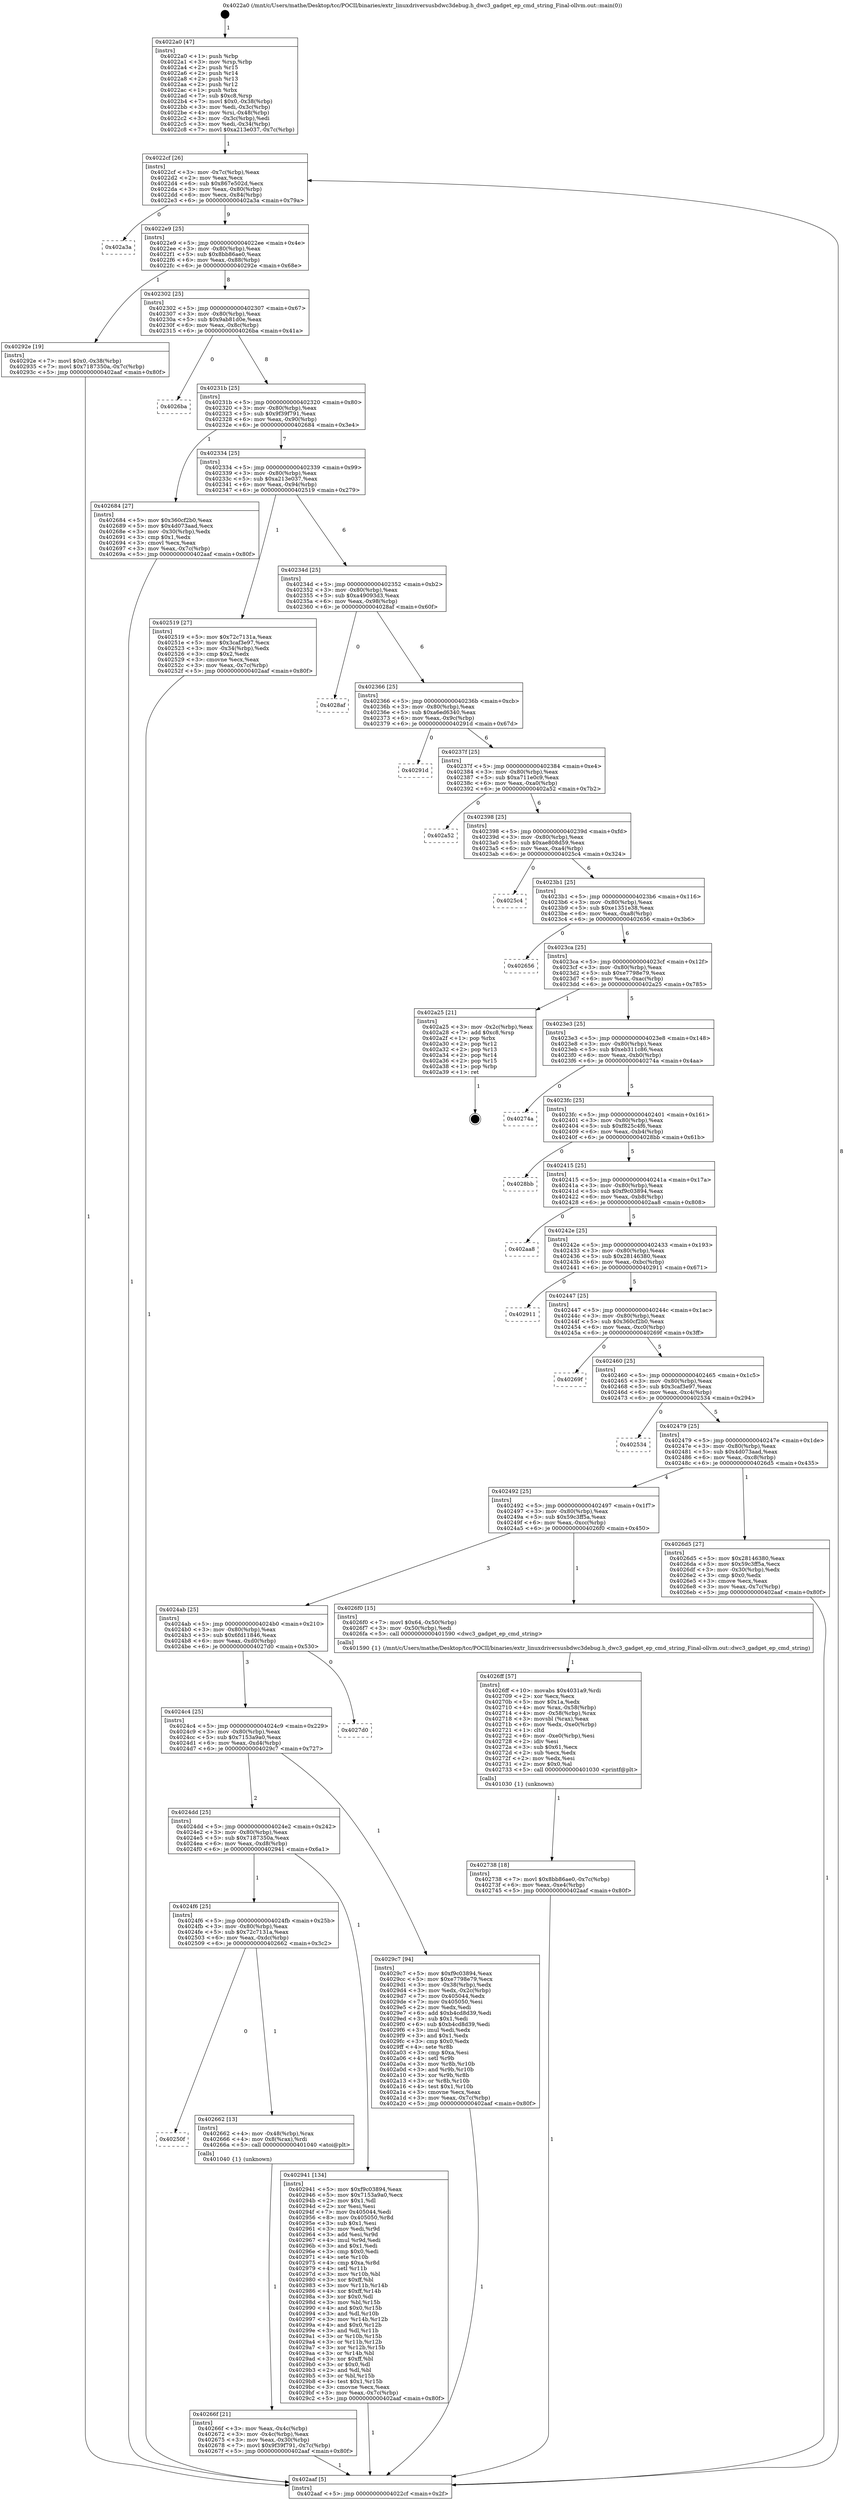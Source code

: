 digraph "0x4022a0" {
  label = "0x4022a0 (/mnt/c/Users/mathe/Desktop/tcc/POCII/binaries/extr_linuxdriversusbdwc3debug.h_dwc3_gadget_ep_cmd_string_Final-ollvm.out::main(0))"
  labelloc = "t"
  node[shape=record]

  Entry [label="",width=0.3,height=0.3,shape=circle,fillcolor=black,style=filled]
  "0x4022cf" [label="{
     0x4022cf [26]\l
     | [instrs]\l
     &nbsp;&nbsp;0x4022cf \<+3\>: mov -0x7c(%rbp),%eax\l
     &nbsp;&nbsp;0x4022d2 \<+2\>: mov %eax,%ecx\l
     &nbsp;&nbsp;0x4022d4 \<+6\>: sub $0x867e502d,%ecx\l
     &nbsp;&nbsp;0x4022da \<+3\>: mov %eax,-0x80(%rbp)\l
     &nbsp;&nbsp;0x4022dd \<+6\>: mov %ecx,-0x84(%rbp)\l
     &nbsp;&nbsp;0x4022e3 \<+6\>: je 0000000000402a3a \<main+0x79a\>\l
  }"]
  "0x402a3a" [label="{
     0x402a3a\l
  }", style=dashed]
  "0x4022e9" [label="{
     0x4022e9 [25]\l
     | [instrs]\l
     &nbsp;&nbsp;0x4022e9 \<+5\>: jmp 00000000004022ee \<main+0x4e\>\l
     &nbsp;&nbsp;0x4022ee \<+3\>: mov -0x80(%rbp),%eax\l
     &nbsp;&nbsp;0x4022f1 \<+5\>: sub $0x8bb86ae0,%eax\l
     &nbsp;&nbsp;0x4022f6 \<+6\>: mov %eax,-0x88(%rbp)\l
     &nbsp;&nbsp;0x4022fc \<+6\>: je 000000000040292e \<main+0x68e\>\l
  }"]
  Exit [label="",width=0.3,height=0.3,shape=circle,fillcolor=black,style=filled,peripheries=2]
  "0x40292e" [label="{
     0x40292e [19]\l
     | [instrs]\l
     &nbsp;&nbsp;0x40292e \<+7\>: movl $0x0,-0x38(%rbp)\l
     &nbsp;&nbsp;0x402935 \<+7\>: movl $0x7187350a,-0x7c(%rbp)\l
     &nbsp;&nbsp;0x40293c \<+5\>: jmp 0000000000402aaf \<main+0x80f\>\l
  }"]
  "0x402302" [label="{
     0x402302 [25]\l
     | [instrs]\l
     &nbsp;&nbsp;0x402302 \<+5\>: jmp 0000000000402307 \<main+0x67\>\l
     &nbsp;&nbsp;0x402307 \<+3\>: mov -0x80(%rbp),%eax\l
     &nbsp;&nbsp;0x40230a \<+5\>: sub $0x9ab81d0e,%eax\l
     &nbsp;&nbsp;0x40230f \<+6\>: mov %eax,-0x8c(%rbp)\l
     &nbsp;&nbsp;0x402315 \<+6\>: je 00000000004026ba \<main+0x41a\>\l
  }"]
  "0x402738" [label="{
     0x402738 [18]\l
     | [instrs]\l
     &nbsp;&nbsp;0x402738 \<+7\>: movl $0x8bb86ae0,-0x7c(%rbp)\l
     &nbsp;&nbsp;0x40273f \<+6\>: mov %eax,-0xe4(%rbp)\l
     &nbsp;&nbsp;0x402745 \<+5\>: jmp 0000000000402aaf \<main+0x80f\>\l
  }"]
  "0x4026ba" [label="{
     0x4026ba\l
  }", style=dashed]
  "0x40231b" [label="{
     0x40231b [25]\l
     | [instrs]\l
     &nbsp;&nbsp;0x40231b \<+5\>: jmp 0000000000402320 \<main+0x80\>\l
     &nbsp;&nbsp;0x402320 \<+3\>: mov -0x80(%rbp),%eax\l
     &nbsp;&nbsp;0x402323 \<+5\>: sub $0x9f39f791,%eax\l
     &nbsp;&nbsp;0x402328 \<+6\>: mov %eax,-0x90(%rbp)\l
     &nbsp;&nbsp;0x40232e \<+6\>: je 0000000000402684 \<main+0x3e4\>\l
  }"]
  "0x4026ff" [label="{
     0x4026ff [57]\l
     | [instrs]\l
     &nbsp;&nbsp;0x4026ff \<+10\>: movabs $0x4031a9,%rdi\l
     &nbsp;&nbsp;0x402709 \<+2\>: xor %ecx,%ecx\l
     &nbsp;&nbsp;0x40270b \<+5\>: mov $0x1a,%edx\l
     &nbsp;&nbsp;0x402710 \<+4\>: mov %rax,-0x58(%rbp)\l
     &nbsp;&nbsp;0x402714 \<+4\>: mov -0x58(%rbp),%rax\l
     &nbsp;&nbsp;0x402718 \<+3\>: movsbl (%rax),%eax\l
     &nbsp;&nbsp;0x40271b \<+6\>: mov %edx,-0xe0(%rbp)\l
     &nbsp;&nbsp;0x402721 \<+1\>: cltd\l
     &nbsp;&nbsp;0x402722 \<+6\>: mov -0xe0(%rbp),%esi\l
     &nbsp;&nbsp;0x402728 \<+2\>: idiv %esi\l
     &nbsp;&nbsp;0x40272a \<+3\>: sub $0x61,%ecx\l
     &nbsp;&nbsp;0x40272d \<+2\>: sub %ecx,%edx\l
     &nbsp;&nbsp;0x40272f \<+2\>: mov %edx,%esi\l
     &nbsp;&nbsp;0x402731 \<+2\>: mov $0x0,%al\l
     &nbsp;&nbsp;0x402733 \<+5\>: call 0000000000401030 \<printf@plt\>\l
     | [calls]\l
     &nbsp;&nbsp;0x401030 \{1\} (unknown)\l
  }"]
  "0x402684" [label="{
     0x402684 [27]\l
     | [instrs]\l
     &nbsp;&nbsp;0x402684 \<+5\>: mov $0x360cf2b0,%eax\l
     &nbsp;&nbsp;0x402689 \<+5\>: mov $0x4d073aad,%ecx\l
     &nbsp;&nbsp;0x40268e \<+3\>: mov -0x30(%rbp),%edx\l
     &nbsp;&nbsp;0x402691 \<+3\>: cmp $0x1,%edx\l
     &nbsp;&nbsp;0x402694 \<+3\>: cmovl %ecx,%eax\l
     &nbsp;&nbsp;0x402697 \<+3\>: mov %eax,-0x7c(%rbp)\l
     &nbsp;&nbsp;0x40269a \<+5\>: jmp 0000000000402aaf \<main+0x80f\>\l
  }"]
  "0x402334" [label="{
     0x402334 [25]\l
     | [instrs]\l
     &nbsp;&nbsp;0x402334 \<+5\>: jmp 0000000000402339 \<main+0x99\>\l
     &nbsp;&nbsp;0x402339 \<+3\>: mov -0x80(%rbp),%eax\l
     &nbsp;&nbsp;0x40233c \<+5\>: sub $0xa213e037,%eax\l
     &nbsp;&nbsp;0x402341 \<+6\>: mov %eax,-0x94(%rbp)\l
     &nbsp;&nbsp;0x402347 \<+6\>: je 0000000000402519 \<main+0x279\>\l
  }"]
  "0x40266f" [label="{
     0x40266f [21]\l
     | [instrs]\l
     &nbsp;&nbsp;0x40266f \<+3\>: mov %eax,-0x4c(%rbp)\l
     &nbsp;&nbsp;0x402672 \<+3\>: mov -0x4c(%rbp),%eax\l
     &nbsp;&nbsp;0x402675 \<+3\>: mov %eax,-0x30(%rbp)\l
     &nbsp;&nbsp;0x402678 \<+7\>: movl $0x9f39f791,-0x7c(%rbp)\l
     &nbsp;&nbsp;0x40267f \<+5\>: jmp 0000000000402aaf \<main+0x80f\>\l
  }"]
  "0x402519" [label="{
     0x402519 [27]\l
     | [instrs]\l
     &nbsp;&nbsp;0x402519 \<+5\>: mov $0x72c7131a,%eax\l
     &nbsp;&nbsp;0x40251e \<+5\>: mov $0x3caf3e97,%ecx\l
     &nbsp;&nbsp;0x402523 \<+3\>: mov -0x34(%rbp),%edx\l
     &nbsp;&nbsp;0x402526 \<+3\>: cmp $0x2,%edx\l
     &nbsp;&nbsp;0x402529 \<+3\>: cmovne %ecx,%eax\l
     &nbsp;&nbsp;0x40252c \<+3\>: mov %eax,-0x7c(%rbp)\l
     &nbsp;&nbsp;0x40252f \<+5\>: jmp 0000000000402aaf \<main+0x80f\>\l
  }"]
  "0x40234d" [label="{
     0x40234d [25]\l
     | [instrs]\l
     &nbsp;&nbsp;0x40234d \<+5\>: jmp 0000000000402352 \<main+0xb2\>\l
     &nbsp;&nbsp;0x402352 \<+3\>: mov -0x80(%rbp),%eax\l
     &nbsp;&nbsp;0x402355 \<+5\>: sub $0xa49093d3,%eax\l
     &nbsp;&nbsp;0x40235a \<+6\>: mov %eax,-0x98(%rbp)\l
     &nbsp;&nbsp;0x402360 \<+6\>: je 00000000004028af \<main+0x60f\>\l
  }"]
  "0x402aaf" [label="{
     0x402aaf [5]\l
     | [instrs]\l
     &nbsp;&nbsp;0x402aaf \<+5\>: jmp 00000000004022cf \<main+0x2f\>\l
  }"]
  "0x4022a0" [label="{
     0x4022a0 [47]\l
     | [instrs]\l
     &nbsp;&nbsp;0x4022a0 \<+1\>: push %rbp\l
     &nbsp;&nbsp;0x4022a1 \<+3\>: mov %rsp,%rbp\l
     &nbsp;&nbsp;0x4022a4 \<+2\>: push %r15\l
     &nbsp;&nbsp;0x4022a6 \<+2\>: push %r14\l
     &nbsp;&nbsp;0x4022a8 \<+2\>: push %r13\l
     &nbsp;&nbsp;0x4022aa \<+2\>: push %r12\l
     &nbsp;&nbsp;0x4022ac \<+1\>: push %rbx\l
     &nbsp;&nbsp;0x4022ad \<+7\>: sub $0xc8,%rsp\l
     &nbsp;&nbsp;0x4022b4 \<+7\>: movl $0x0,-0x38(%rbp)\l
     &nbsp;&nbsp;0x4022bb \<+3\>: mov %edi,-0x3c(%rbp)\l
     &nbsp;&nbsp;0x4022be \<+4\>: mov %rsi,-0x48(%rbp)\l
     &nbsp;&nbsp;0x4022c2 \<+3\>: mov -0x3c(%rbp),%edi\l
     &nbsp;&nbsp;0x4022c5 \<+3\>: mov %edi,-0x34(%rbp)\l
     &nbsp;&nbsp;0x4022c8 \<+7\>: movl $0xa213e037,-0x7c(%rbp)\l
  }"]
  "0x40250f" [label="{
     0x40250f\l
  }", style=dashed]
  "0x4028af" [label="{
     0x4028af\l
  }", style=dashed]
  "0x402366" [label="{
     0x402366 [25]\l
     | [instrs]\l
     &nbsp;&nbsp;0x402366 \<+5\>: jmp 000000000040236b \<main+0xcb\>\l
     &nbsp;&nbsp;0x40236b \<+3\>: mov -0x80(%rbp),%eax\l
     &nbsp;&nbsp;0x40236e \<+5\>: sub $0xa6ed6340,%eax\l
     &nbsp;&nbsp;0x402373 \<+6\>: mov %eax,-0x9c(%rbp)\l
     &nbsp;&nbsp;0x402379 \<+6\>: je 000000000040291d \<main+0x67d\>\l
  }"]
  "0x402662" [label="{
     0x402662 [13]\l
     | [instrs]\l
     &nbsp;&nbsp;0x402662 \<+4\>: mov -0x48(%rbp),%rax\l
     &nbsp;&nbsp;0x402666 \<+4\>: mov 0x8(%rax),%rdi\l
     &nbsp;&nbsp;0x40266a \<+5\>: call 0000000000401040 \<atoi@plt\>\l
     | [calls]\l
     &nbsp;&nbsp;0x401040 \{1\} (unknown)\l
  }"]
  "0x40291d" [label="{
     0x40291d\l
  }", style=dashed]
  "0x40237f" [label="{
     0x40237f [25]\l
     | [instrs]\l
     &nbsp;&nbsp;0x40237f \<+5\>: jmp 0000000000402384 \<main+0xe4\>\l
     &nbsp;&nbsp;0x402384 \<+3\>: mov -0x80(%rbp),%eax\l
     &nbsp;&nbsp;0x402387 \<+5\>: sub $0xa711e0c9,%eax\l
     &nbsp;&nbsp;0x40238c \<+6\>: mov %eax,-0xa0(%rbp)\l
     &nbsp;&nbsp;0x402392 \<+6\>: je 0000000000402a52 \<main+0x7b2\>\l
  }"]
  "0x4024f6" [label="{
     0x4024f6 [25]\l
     | [instrs]\l
     &nbsp;&nbsp;0x4024f6 \<+5\>: jmp 00000000004024fb \<main+0x25b\>\l
     &nbsp;&nbsp;0x4024fb \<+3\>: mov -0x80(%rbp),%eax\l
     &nbsp;&nbsp;0x4024fe \<+5\>: sub $0x72c7131a,%eax\l
     &nbsp;&nbsp;0x402503 \<+6\>: mov %eax,-0xdc(%rbp)\l
     &nbsp;&nbsp;0x402509 \<+6\>: je 0000000000402662 \<main+0x3c2\>\l
  }"]
  "0x402a52" [label="{
     0x402a52\l
  }", style=dashed]
  "0x402398" [label="{
     0x402398 [25]\l
     | [instrs]\l
     &nbsp;&nbsp;0x402398 \<+5\>: jmp 000000000040239d \<main+0xfd\>\l
     &nbsp;&nbsp;0x40239d \<+3\>: mov -0x80(%rbp),%eax\l
     &nbsp;&nbsp;0x4023a0 \<+5\>: sub $0xae808d59,%eax\l
     &nbsp;&nbsp;0x4023a5 \<+6\>: mov %eax,-0xa4(%rbp)\l
     &nbsp;&nbsp;0x4023ab \<+6\>: je 00000000004025c4 \<main+0x324\>\l
  }"]
  "0x402941" [label="{
     0x402941 [134]\l
     | [instrs]\l
     &nbsp;&nbsp;0x402941 \<+5\>: mov $0xf9c03894,%eax\l
     &nbsp;&nbsp;0x402946 \<+5\>: mov $0x7153a9a0,%ecx\l
     &nbsp;&nbsp;0x40294b \<+2\>: mov $0x1,%dl\l
     &nbsp;&nbsp;0x40294d \<+2\>: xor %esi,%esi\l
     &nbsp;&nbsp;0x40294f \<+7\>: mov 0x405044,%edi\l
     &nbsp;&nbsp;0x402956 \<+8\>: mov 0x405050,%r8d\l
     &nbsp;&nbsp;0x40295e \<+3\>: sub $0x1,%esi\l
     &nbsp;&nbsp;0x402961 \<+3\>: mov %edi,%r9d\l
     &nbsp;&nbsp;0x402964 \<+3\>: add %esi,%r9d\l
     &nbsp;&nbsp;0x402967 \<+4\>: imul %r9d,%edi\l
     &nbsp;&nbsp;0x40296b \<+3\>: and $0x1,%edi\l
     &nbsp;&nbsp;0x40296e \<+3\>: cmp $0x0,%edi\l
     &nbsp;&nbsp;0x402971 \<+4\>: sete %r10b\l
     &nbsp;&nbsp;0x402975 \<+4\>: cmp $0xa,%r8d\l
     &nbsp;&nbsp;0x402979 \<+4\>: setl %r11b\l
     &nbsp;&nbsp;0x40297d \<+3\>: mov %r10b,%bl\l
     &nbsp;&nbsp;0x402980 \<+3\>: xor $0xff,%bl\l
     &nbsp;&nbsp;0x402983 \<+3\>: mov %r11b,%r14b\l
     &nbsp;&nbsp;0x402986 \<+4\>: xor $0xff,%r14b\l
     &nbsp;&nbsp;0x40298a \<+3\>: xor $0x0,%dl\l
     &nbsp;&nbsp;0x40298d \<+3\>: mov %bl,%r15b\l
     &nbsp;&nbsp;0x402990 \<+4\>: and $0x0,%r15b\l
     &nbsp;&nbsp;0x402994 \<+3\>: and %dl,%r10b\l
     &nbsp;&nbsp;0x402997 \<+3\>: mov %r14b,%r12b\l
     &nbsp;&nbsp;0x40299a \<+4\>: and $0x0,%r12b\l
     &nbsp;&nbsp;0x40299e \<+3\>: and %dl,%r11b\l
     &nbsp;&nbsp;0x4029a1 \<+3\>: or %r10b,%r15b\l
     &nbsp;&nbsp;0x4029a4 \<+3\>: or %r11b,%r12b\l
     &nbsp;&nbsp;0x4029a7 \<+3\>: xor %r12b,%r15b\l
     &nbsp;&nbsp;0x4029aa \<+3\>: or %r14b,%bl\l
     &nbsp;&nbsp;0x4029ad \<+3\>: xor $0xff,%bl\l
     &nbsp;&nbsp;0x4029b0 \<+3\>: or $0x0,%dl\l
     &nbsp;&nbsp;0x4029b3 \<+2\>: and %dl,%bl\l
     &nbsp;&nbsp;0x4029b5 \<+3\>: or %bl,%r15b\l
     &nbsp;&nbsp;0x4029b8 \<+4\>: test $0x1,%r15b\l
     &nbsp;&nbsp;0x4029bc \<+3\>: cmovne %ecx,%eax\l
     &nbsp;&nbsp;0x4029bf \<+3\>: mov %eax,-0x7c(%rbp)\l
     &nbsp;&nbsp;0x4029c2 \<+5\>: jmp 0000000000402aaf \<main+0x80f\>\l
  }"]
  "0x4025c4" [label="{
     0x4025c4\l
  }", style=dashed]
  "0x4023b1" [label="{
     0x4023b1 [25]\l
     | [instrs]\l
     &nbsp;&nbsp;0x4023b1 \<+5\>: jmp 00000000004023b6 \<main+0x116\>\l
     &nbsp;&nbsp;0x4023b6 \<+3\>: mov -0x80(%rbp),%eax\l
     &nbsp;&nbsp;0x4023b9 \<+5\>: sub $0xe1351e38,%eax\l
     &nbsp;&nbsp;0x4023be \<+6\>: mov %eax,-0xa8(%rbp)\l
     &nbsp;&nbsp;0x4023c4 \<+6\>: je 0000000000402656 \<main+0x3b6\>\l
  }"]
  "0x4024dd" [label="{
     0x4024dd [25]\l
     | [instrs]\l
     &nbsp;&nbsp;0x4024dd \<+5\>: jmp 00000000004024e2 \<main+0x242\>\l
     &nbsp;&nbsp;0x4024e2 \<+3\>: mov -0x80(%rbp),%eax\l
     &nbsp;&nbsp;0x4024e5 \<+5\>: sub $0x7187350a,%eax\l
     &nbsp;&nbsp;0x4024ea \<+6\>: mov %eax,-0xd8(%rbp)\l
     &nbsp;&nbsp;0x4024f0 \<+6\>: je 0000000000402941 \<main+0x6a1\>\l
  }"]
  "0x402656" [label="{
     0x402656\l
  }", style=dashed]
  "0x4023ca" [label="{
     0x4023ca [25]\l
     | [instrs]\l
     &nbsp;&nbsp;0x4023ca \<+5\>: jmp 00000000004023cf \<main+0x12f\>\l
     &nbsp;&nbsp;0x4023cf \<+3\>: mov -0x80(%rbp),%eax\l
     &nbsp;&nbsp;0x4023d2 \<+5\>: sub $0xe7798e79,%eax\l
     &nbsp;&nbsp;0x4023d7 \<+6\>: mov %eax,-0xac(%rbp)\l
     &nbsp;&nbsp;0x4023dd \<+6\>: je 0000000000402a25 \<main+0x785\>\l
  }"]
  "0x4029c7" [label="{
     0x4029c7 [94]\l
     | [instrs]\l
     &nbsp;&nbsp;0x4029c7 \<+5\>: mov $0xf9c03894,%eax\l
     &nbsp;&nbsp;0x4029cc \<+5\>: mov $0xe7798e79,%ecx\l
     &nbsp;&nbsp;0x4029d1 \<+3\>: mov -0x38(%rbp),%edx\l
     &nbsp;&nbsp;0x4029d4 \<+3\>: mov %edx,-0x2c(%rbp)\l
     &nbsp;&nbsp;0x4029d7 \<+7\>: mov 0x405044,%edx\l
     &nbsp;&nbsp;0x4029de \<+7\>: mov 0x405050,%esi\l
     &nbsp;&nbsp;0x4029e5 \<+2\>: mov %edx,%edi\l
     &nbsp;&nbsp;0x4029e7 \<+6\>: add $0xb4cd8d39,%edi\l
     &nbsp;&nbsp;0x4029ed \<+3\>: sub $0x1,%edi\l
     &nbsp;&nbsp;0x4029f0 \<+6\>: sub $0xb4cd8d39,%edi\l
     &nbsp;&nbsp;0x4029f6 \<+3\>: imul %edi,%edx\l
     &nbsp;&nbsp;0x4029f9 \<+3\>: and $0x1,%edx\l
     &nbsp;&nbsp;0x4029fc \<+3\>: cmp $0x0,%edx\l
     &nbsp;&nbsp;0x4029ff \<+4\>: sete %r8b\l
     &nbsp;&nbsp;0x402a03 \<+3\>: cmp $0xa,%esi\l
     &nbsp;&nbsp;0x402a06 \<+4\>: setl %r9b\l
     &nbsp;&nbsp;0x402a0a \<+3\>: mov %r8b,%r10b\l
     &nbsp;&nbsp;0x402a0d \<+3\>: and %r9b,%r10b\l
     &nbsp;&nbsp;0x402a10 \<+3\>: xor %r9b,%r8b\l
     &nbsp;&nbsp;0x402a13 \<+3\>: or %r8b,%r10b\l
     &nbsp;&nbsp;0x402a16 \<+4\>: test $0x1,%r10b\l
     &nbsp;&nbsp;0x402a1a \<+3\>: cmovne %ecx,%eax\l
     &nbsp;&nbsp;0x402a1d \<+3\>: mov %eax,-0x7c(%rbp)\l
     &nbsp;&nbsp;0x402a20 \<+5\>: jmp 0000000000402aaf \<main+0x80f\>\l
  }"]
  "0x402a25" [label="{
     0x402a25 [21]\l
     | [instrs]\l
     &nbsp;&nbsp;0x402a25 \<+3\>: mov -0x2c(%rbp),%eax\l
     &nbsp;&nbsp;0x402a28 \<+7\>: add $0xc8,%rsp\l
     &nbsp;&nbsp;0x402a2f \<+1\>: pop %rbx\l
     &nbsp;&nbsp;0x402a30 \<+2\>: pop %r12\l
     &nbsp;&nbsp;0x402a32 \<+2\>: pop %r13\l
     &nbsp;&nbsp;0x402a34 \<+2\>: pop %r14\l
     &nbsp;&nbsp;0x402a36 \<+2\>: pop %r15\l
     &nbsp;&nbsp;0x402a38 \<+1\>: pop %rbp\l
     &nbsp;&nbsp;0x402a39 \<+1\>: ret\l
  }"]
  "0x4023e3" [label="{
     0x4023e3 [25]\l
     | [instrs]\l
     &nbsp;&nbsp;0x4023e3 \<+5\>: jmp 00000000004023e8 \<main+0x148\>\l
     &nbsp;&nbsp;0x4023e8 \<+3\>: mov -0x80(%rbp),%eax\l
     &nbsp;&nbsp;0x4023eb \<+5\>: sub $0xeb311c86,%eax\l
     &nbsp;&nbsp;0x4023f0 \<+6\>: mov %eax,-0xb0(%rbp)\l
     &nbsp;&nbsp;0x4023f6 \<+6\>: je 000000000040274a \<main+0x4aa\>\l
  }"]
  "0x4024c4" [label="{
     0x4024c4 [25]\l
     | [instrs]\l
     &nbsp;&nbsp;0x4024c4 \<+5\>: jmp 00000000004024c9 \<main+0x229\>\l
     &nbsp;&nbsp;0x4024c9 \<+3\>: mov -0x80(%rbp),%eax\l
     &nbsp;&nbsp;0x4024cc \<+5\>: sub $0x7153a9a0,%eax\l
     &nbsp;&nbsp;0x4024d1 \<+6\>: mov %eax,-0xd4(%rbp)\l
     &nbsp;&nbsp;0x4024d7 \<+6\>: je 00000000004029c7 \<main+0x727\>\l
  }"]
  "0x40274a" [label="{
     0x40274a\l
  }", style=dashed]
  "0x4023fc" [label="{
     0x4023fc [25]\l
     | [instrs]\l
     &nbsp;&nbsp;0x4023fc \<+5\>: jmp 0000000000402401 \<main+0x161\>\l
     &nbsp;&nbsp;0x402401 \<+3\>: mov -0x80(%rbp),%eax\l
     &nbsp;&nbsp;0x402404 \<+5\>: sub $0xf825c4f6,%eax\l
     &nbsp;&nbsp;0x402409 \<+6\>: mov %eax,-0xb4(%rbp)\l
     &nbsp;&nbsp;0x40240f \<+6\>: je 00000000004028bb \<main+0x61b\>\l
  }"]
  "0x4027d0" [label="{
     0x4027d0\l
  }", style=dashed]
  "0x4028bb" [label="{
     0x4028bb\l
  }", style=dashed]
  "0x402415" [label="{
     0x402415 [25]\l
     | [instrs]\l
     &nbsp;&nbsp;0x402415 \<+5\>: jmp 000000000040241a \<main+0x17a\>\l
     &nbsp;&nbsp;0x40241a \<+3\>: mov -0x80(%rbp),%eax\l
     &nbsp;&nbsp;0x40241d \<+5\>: sub $0xf9c03894,%eax\l
     &nbsp;&nbsp;0x402422 \<+6\>: mov %eax,-0xb8(%rbp)\l
     &nbsp;&nbsp;0x402428 \<+6\>: je 0000000000402aa8 \<main+0x808\>\l
  }"]
  "0x4024ab" [label="{
     0x4024ab [25]\l
     | [instrs]\l
     &nbsp;&nbsp;0x4024ab \<+5\>: jmp 00000000004024b0 \<main+0x210\>\l
     &nbsp;&nbsp;0x4024b0 \<+3\>: mov -0x80(%rbp),%eax\l
     &nbsp;&nbsp;0x4024b3 \<+5\>: sub $0x6fd11846,%eax\l
     &nbsp;&nbsp;0x4024b8 \<+6\>: mov %eax,-0xd0(%rbp)\l
     &nbsp;&nbsp;0x4024be \<+6\>: je 00000000004027d0 \<main+0x530\>\l
  }"]
  "0x402aa8" [label="{
     0x402aa8\l
  }", style=dashed]
  "0x40242e" [label="{
     0x40242e [25]\l
     | [instrs]\l
     &nbsp;&nbsp;0x40242e \<+5\>: jmp 0000000000402433 \<main+0x193\>\l
     &nbsp;&nbsp;0x402433 \<+3\>: mov -0x80(%rbp),%eax\l
     &nbsp;&nbsp;0x402436 \<+5\>: sub $0x28146380,%eax\l
     &nbsp;&nbsp;0x40243b \<+6\>: mov %eax,-0xbc(%rbp)\l
     &nbsp;&nbsp;0x402441 \<+6\>: je 0000000000402911 \<main+0x671\>\l
  }"]
  "0x4026f0" [label="{
     0x4026f0 [15]\l
     | [instrs]\l
     &nbsp;&nbsp;0x4026f0 \<+7\>: movl $0x64,-0x50(%rbp)\l
     &nbsp;&nbsp;0x4026f7 \<+3\>: mov -0x50(%rbp),%edi\l
     &nbsp;&nbsp;0x4026fa \<+5\>: call 0000000000401590 \<dwc3_gadget_ep_cmd_string\>\l
     | [calls]\l
     &nbsp;&nbsp;0x401590 \{1\} (/mnt/c/Users/mathe/Desktop/tcc/POCII/binaries/extr_linuxdriversusbdwc3debug.h_dwc3_gadget_ep_cmd_string_Final-ollvm.out::dwc3_gadget_ep_cmd_string)\l
  }"]
  "0x402911" [label="{
     0x402911\l
  }", style=dashed]
  "0x402447" [label="{
     0x402447 [25]\l
     | [instrs]\l
     &nbsp;&nbsp;0x402447 \<+5\>: jmp 000000000040244c \<main+0x1ac\>\l
     &nbsp;&nbsp;0x40244c \<+3\>: mov -0x80(%rbp),%eax\l
     &nbsp;&nbsp;0x40244f \<+5\>: sub $0x360cf2b0,%eax\l
     &nbsp;&nbsp;0x402454 \<+6\>: mov %eax,-0xc0(%rbp)\l
     &nbsp;&nbsp;0x40245a \<+6\>: je 000000000040269f \<main+0x3ff\>\l
  }"]
  "0x402492" [label="{
     0x402492 [25]\l
     | [instrs]\l
     &nbsp;&nbsp;0x402492 \<+5\>: jmp 0000000000402497 \<main+0x1f7\>\l
     &nbsp;&nbsp;0x402497 \<+3\>: mov -0x80(%rbp),%eax\l
     &nbsp;&nbsp;0x40249a \<+5\>: sub $0x59c3ff5a,%eax\l
     &nbsp;&nbsp;0x40249f \<+6\>: mov %eax,-0xcc(%rbp)\l
     &nbsp;&nbsp;0x4024a5 \<+6\>: je 00000000004026f0 \<main+0x450\>\l
  }"]
  "0x40269f" [label="{
     0x40269f\l
  }", style=dashed]
  "0x402460" [label="{
     0x402460 [25]\l
     | [instrs]\l
     &nbsp;&nbsp;0x402460 \<+5\>: jmp 0000000000402465 \<main+0x1c5\>\l
     &nbsp;&nbsp;0x402465 \<+3\>: mov -0x80(%rbp),%eax\l
     &nbsp;&nbsp;0x402468 \<+5\>: sub $0x3caf3e97,%eax\l
     &nbsp;&nbsp;0x40246d \<+6\>: mov %eax,-0xc4(%rbp)\l
     &nbsp;&nbsp;0x402473 \<+6\>: je 0000000000402534 \<main+0x294\>\l
  }"]
  "0x4026d5" [label="{
     0x4026d5 [27]\l
     | [instrs]\l
     &nbsp;&nbsp;0x4026d5 \<+5\>: mov $0x28146380,%eax\l
     &nbsp;&nbsp;0x4026da \<+5\>: mov $0x59c3ff5a,%ecx\l
     &nbsp;&nbsp;0x4026df \<+3\>: mov -0x30(%rbp),%edx\l
     &nbsp;&nbsp;0x4026e2 \<+3\>: cmp $0x0,%edx\l
     &nbsp;&nbsp;0x4026e5 \<+3\>: cmove %ecx,%eax\l
     &nbsp;&nbsp;0x4026e8 \<+3\>: mov %eax,-0x7c(%rbp)\l
     &nbsp;&nbsp;0x4026eb \<+5\>: jmp 0000000000402aaf \<main+0x80f\>\l
  }"]
  "0x402534" [label="{
     0x402534\l
  }", style=dashed]
  "0x402479" [label="{
     0x402479 [25]\l
     | [instrs]\l
     &nbsp;&nbsp;0x402479 \<+5\>: jmp 000000000040247e \<main+0x1de\>\l
     &nbsp;&nbsp;0x40247e \<+3\>: mov -0x80(%rbp),%eax\l
     &nbsp;&nbsp;0x402481 \<+5\>: sub $0x4d073aad,%eax\l
     &nbsp;&nbsp;0x402486 \<+6\>: mov %eax,-0xc8(%rbp)\l
     &nbsp;&nbsp;0x40248c \<+6\>: je 00000000004026d5 \<main+0x435\>\l
  }"]
  Entry -> "0x4022a0" [label=" 1"]
  "0x4022cf" -> "0x402a3a" [label=" 0"]
  "0x4022cf" -> "0x4022e9" [label=" 9"]
  "0x402a25" -> Exit [label=" 1"]
  "0x4022e9" -> "0x40292e" [label=" 1"]
  "0x4022e9" -> "0x402302" [label=" 8"]
  "0x4029c7" -> "0x402aaf" [label=" 1"]
  "0x402302" -> "0x4026ba" [label=" 0"]
  "0x402302" -> "0x40231b" [label=" 8"]
  "0x402941" -> "0x402aaf" [label=" 1"]
  "0x40231b" -> "0x402684" [label=" 1"]
  "0x40231b" -> "0x402334" [label=" 7"]
  "0x40292e" -> "0x402aaf" [label=" 1"]
  "0x402334" -> "0x402519" [label=" 1"]
  "0x402334" -> "0x40234d" [label=" 6"]
  "0x402519" -> "0x402aaf" [label=" 1"]
  "0x4022a0" -> "0x4022cf" [label=" 1"]
  "0x402aaf" -> "0x4022cf" [label=" 8"]
  "0x402738" -> "0x402aaf" [label=" 1"]
  "0x40234d" -> "0x4028af" [label=" 0"]
  "0x40234d" -> "0x402366" [label=" 6"]
  "0x4026ff" -> "0x402738" [label=" 1"]
  "0x402366" -> "0x40291d" [label=" 0"]
  "0x402366" -> "0x40237f" [label=" 6"]
  "0x4026f0" -> "0x4026ff" [label=" 1"]
  "0x40237f" -> "0x402a52" [label=" 0"]
  "0x40237f" -> "0x402398" [label=" 6"]
  "0x402684" -> "0x402aaf" [label=" 1"]
  "0x402398" -> "0x4025c4" [label=" 0"]
  "0x402398" -> "0x4023b1" [label=" 6"]
  "0x40266f" -> "0x402aaf" [label=" 1"]
  "0x4023b1" -> "0x402656" [label=" 0"]
  "0x4023b1" -> "0x4023ca" [label=" 6"]
  "0x4024f6" -> "0x40250f" [label=" 0"]
  "0x4023ca" -> "0x402a25" [label=" 1"]
  "0x4023ca" -> "0x4023e3" [label=" 5"]
  "0x4024f6" -> "0x402662" [label=" 1"]
  "0x4023e3" -> "0x40274a" [label=" 0"]
  "0x4023e3" -> "0x4023fc" [label=" 5"]
  "0x4024dd" -> "0x4024f6" [label=" 1"]
  "0x4023fc" -> "0x4028bb" [label=" 0"]
  "0x4023fc" -> "0x402415" [label=" 5"]
  "0x4024dd" -> "0x402941" [label=" 1"]
  "0x402415" -> "0x402aa8" [label=" 0"]
  "0x402415" -> "0x40242e" [label=" 5"]
  "0x4024c4" -> "0x4024dd" [label=" 2"]
  "0x40242e" -> "0x402911" [label=" 0"]
  "0x40242e" -> "0x402447" [label=" 5"]
  "0x4024c4" -> "0x4029c7" [label=" 1"]
  "0x402447" -> "0x40269f" [label=" 0"]
  "0x402447" -> "0x402460" [label=" 5"]
  "0x4024ab" -> "0x4024c4" [label=" 3"]
  "0x402460" -> "0x402534" [label=" 0"]
  "0x402460" -> "0x402479" [label=" 5"]
  "0x4024ab" -> "0x4027d0" [label=" 0"]
  "0x402479" -> "0x4026d5" [label=" 1"]
  "0x402479" -> "0x402492" [label=" 4"]
  "0x4026d5" -> "0x402aaf" [label=" 1"]
  "0x402492" -> "0x4026f0" [label=" 1"]
  "0x402492" -> "0x4024ab" [label=" 3"]
  "0x402662" -> "0x40266f" [label=" 1"]
}
